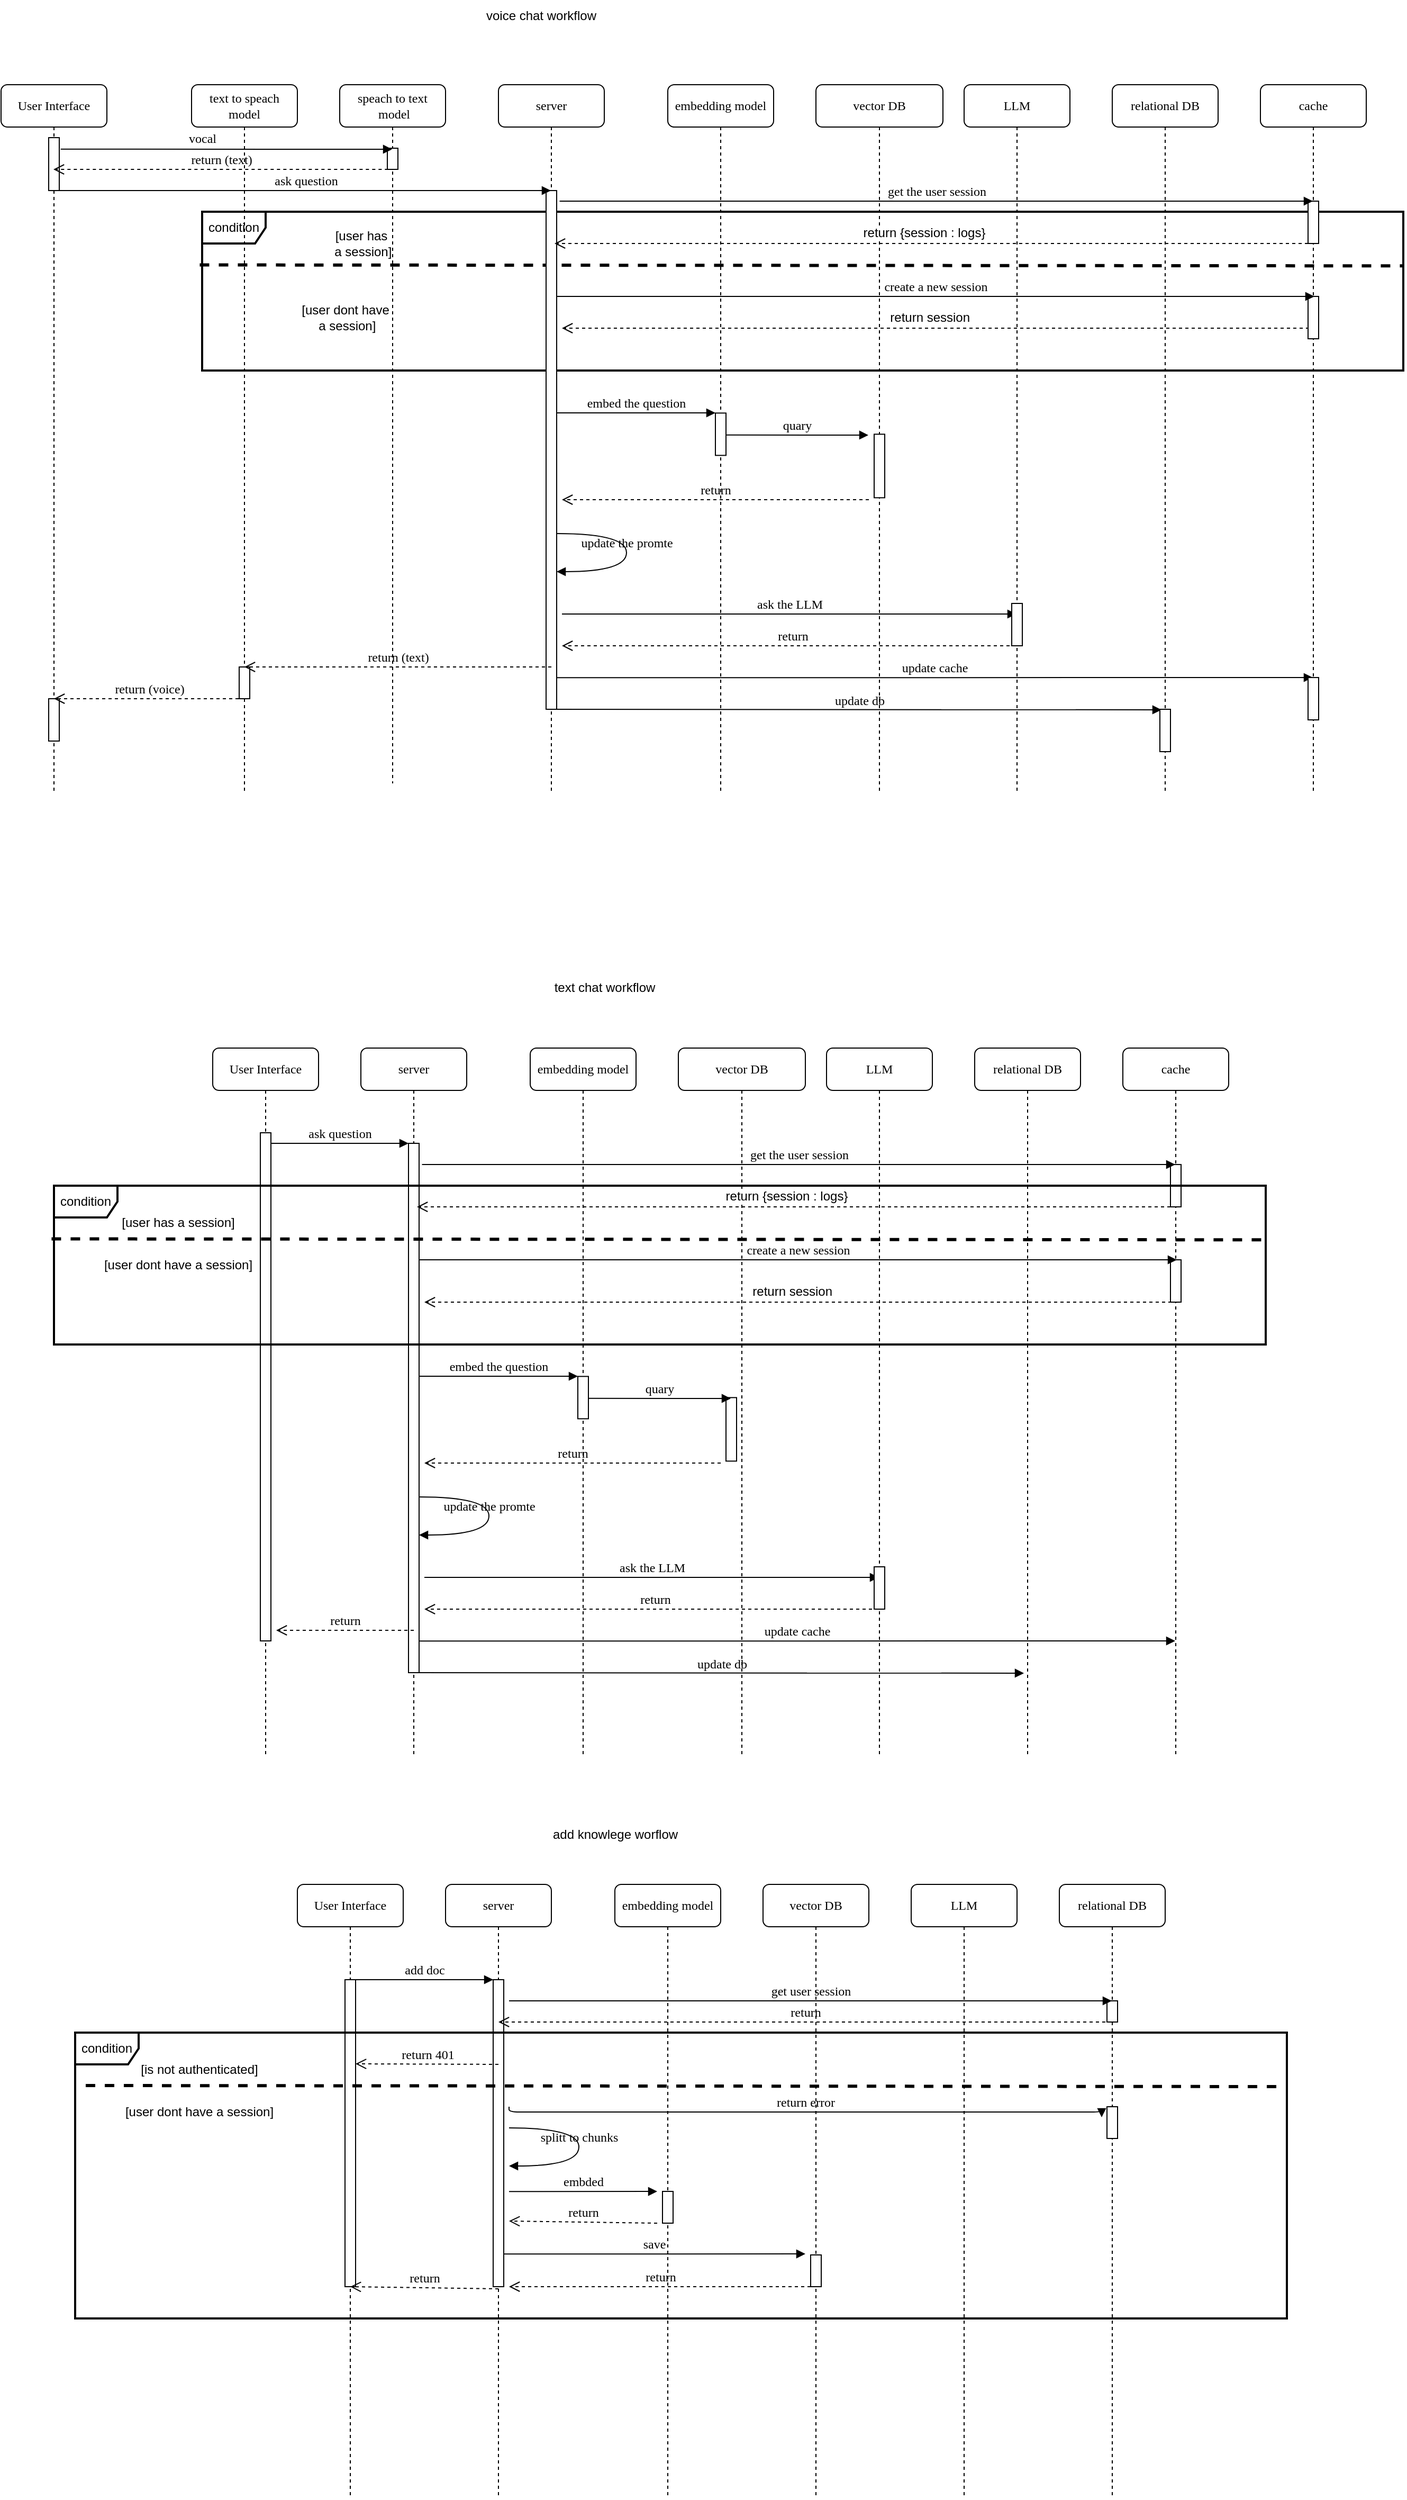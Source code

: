 <mxfile version="26.0.4">
  <diagram name="Page-1" id="13e1069c-82ec-6db2-03f1-153e76fe0fe0">
    <mxGraphModel dx="696" dy="1994" grid="1" gridSize="10" guides="1" tooltips="1" connect="1" arrows="1" fold="1" page="1" pageScale="1" pageWidth="1100" pageHeight="850" background="none" math="0" shadow="0">
      <root>
        <mxCell id="0" />
        <mxCell id="1" parent="0" />
        <mxCell id="DOSWLQs21BXkEZgYf4Mx-7" value="vector DB" style="shape=umlLifeline;perimeter=lifelinePerimeter;whiteSpace=wrap;html=1;container=1;collapsible=0;recursiveResize=0;outlineConnect=0;rounded=1;shadow=0;comic=0;labelBackgroundColor=none;strokeWidth=1;fontFamily=Verdana;fontSize=12;align=center;" parent="1" vertex="1">
          <mxGeometry x="810" y="130" width="100" height="580" as="geometry" />
        </mxCell>
        <mxCell id="5M6gT3J3fc6xxYhn6K_K-1" value="" style="html=1;points=[];perimeter=orthogonalPerimeter;rounded=0;shadow=0;comic=0;labelBackgroundColor=none;strokeWidth=1;fontFamily=Verdana;fontSize=12;align=center;" vertex="1" parent="DOSWLQs21BXkEZgYf4Mx-7">
          <mxGeometry x="45" y="350" width="10" height="30" as="geometry" />
        </mxCell>
        <mxCell id="sabrdK6L6F-p4PE6ueAJ-34" value="" style="group" parent="1" vertex="1" connectable="0">
          <mxGeometry x="270" y="-1450" width="1145" height="150" as="geometry" />
        </mxCell>
        <mxCell id="sabrdK6L6F-p4PE6ueAJ-36" value="" style="group" parent="sabrdK6L6F-p4PE6ueAJ-34" vertex="1" connectable="0">
          <mxGeometry width="1145" height="150" as="geometry" />
        </mxCell>
        <mxCell id="sabrdK6L6F-p4PE6ueAJ-37" value="condition" style="shape=umlFrame;whiteSpace=wrap;html=1;pointerEvents=0;strokeWidth=2;" parent="sabrdK6L6F-p4PE6ueAJ-36" vertex="1">
          <mxGeometry x="10" width="1135" height="150" as="geometry" />
        </mxCell>
        <mxCell id="sabrdK6L6F-p4PE6ueAJ-39" value="" style="endArrow=none;dashed=1;html=1;rounded=0;exitX=-0.002;exitY=0.335;exitDx=0;exitDy=0;exitPerimeter=0;entryX=1;entryY=0.341;entryDx=0;entryDy=0;entryPerimeter=0;strokeWidth=3;" parent="sabrdK6L6F-p4PE6ueAJ-36" source="sabrdK6L6F-p4PE6ueAJ-37" target="sabrdK6L6F-p4PE6ueAJ-37" edge="1">
          <mxGeometry width="50" height="50" relative="1" as="geometry">
            <mxPoint x="-70.617" y="110" as="sourcePoint" />
            <mxPoint x="1150.044" y="40" as="targetPoint" />
          </mxGeometry>
        </mxCell>
        <mxCell id="sabrdK6L6F-p4PE6ueAJ-40" value="" style="html=1;verticalAlign=bottom;endArrow=open;dashed=1;endSize=8;labelBackgroundColor=none;fontFamily=Verdana;fontSize=12;" parent="sabrdK6L6F-p4PE6ueAJ-36" edge="1">
          <mxGeometry relative="1" as="geometry">
            <mxPoint x="350" y="110" as="targetPoint" />
            <mxPoint x="1062" y="110" as="sourcePoint" />
          </mxGeometry>
        </mxCell>
        <mxCell id="sabrdK6L6F-p4PE6ueAJ-41" value="return session&amp;nbsp;" style="edgeLabel;html=1;align=center;verticalAlign=middle;resizable=0;points=[];fontSize=12;" parent="sabrdK6L6F-p4PE6ueAJ-40" vertex="1" connectable="0">
          <mxGeometry x="0.003" y="-3" relative="1" as="geometry">
            <mxPoint x="-6" y="-7" as="offset" />
          </mxGeometry>
        </mxCell>
        <mxCell id="sabrdK6L6F-p4PE6ueAJ-35" value="[user has&lt;div&gt;&amp;nbsp;a session]&lt;/div&gt;" style="text;html=1;align=center;verticalAlign=middle;resizable=0;points=[];autosize=1;strokeColor=none;fillColor=none;" parent="sabrdK6L6F-p4PE6ueAJ-36" vertex="1">
          <mxGeometry x="119.997" y="9.999" width="80" height="40" as="geometry" />
        </mxCell>
        <mxCell id="sabrdK6L6F-p4PE6ueAJ-38" value="[user dont have&lt;div&gt;&amp;nbsp;a session]&lt;/div&gt;" style="text;html=1;align=center;verticalAlign=middle;resizable=0;points=[];autosize=1;strokeColor=none;fillColor=none;" parent="sabrdK6L6F-p4PE6ueAJ-36" vertex="1">
          <mxGeometry x="89.997" y="79.999" width="110" height="40" as="geometry" />
        </mxCell>
        <mxCell id="OHPu5Y8eQpiQ9gSJHc9i-10" value="LLM" style="shape=umlLifeline;perimeter=lifelinePerimeter;whiteSpace=wrap;html=1;container=1;collapsible=0;recursiveResize=0;outlineConnect=0;rounded=1;shadow=0;comic=0;labelBackgroundColor=none;strokeWidth=1;fontFamily=Verdana;fontSize=12;align=center;" parent="1" vertex="1">
          <mxGeometry x="870" y="-660" width="100" height="670" as="geometry" />
        </mxCell>
        <mxCell id="7baba1c4bc27f4b0-8" value="speach to text&lt;div&gt;&amp;nbsp;model&lt;/div&gt;" style="shape=umlLifeline;perimeter=lifelinePerimeter;whiteSpace=wrap;html=1;container=1;collapsible=0;recursiveResize=0;outlineConnect=0;rounded=1;shadow=0;comic=0;labelBackgroundColor=none;strokeWidth=1;fontFamily=Verdana;fontSize=12;align=center;" parent="1" vertex="1">
          <mxGeometry x="410" y="-1570" width="100" height="660" as="geometry" />
        </mxCell>
        <mxCell id="sabrdK6L6F-p4PE6ueAJ-46" value="" style="html=1;points=[];perimeter=orthogonalPerimeter;rounded=0;shadow=0;comic=0;labelBackgroundColor=none;strokeWidth=1;fontFamily=Verdana;fontSize=12;align=center;" parent="7baba1c4bc27f4b0-8" vertex="1">
          <mxGeometry x="45" y="60" width="10" height="20" as="geometry" />
        </mxCell>
        <mxCell id="DOSWLQs21BXkEZgYf4Mx-1" value="server" style="shape=umlLifeline;perimeter=lifelinePerimeter;whiteSpace=wrap;html=1;container=1;collapsible=0;recursiveResize=0;outlineConnect=0;rounded=1;shadow=0;comic=0;labelBackgroundColor=none;strokeWidth=1;fontFamily=Verdana;fontSize=12;align=center;" parent="1" vertex="1">
          <mxGeometry x="510" y="130" width="100" height="580" as="geometry" />
        </mxCell>
        <mxCell id="DOSWLQs21BXkEZgYf4Mx-2" value="" style="html=1;points=[];perimeter=orthogonalPerimeter;rounded=0;shadow=0;comic=0;labelBackgroundColor=none;strokeWidth=1;fontFamily=Verdana;fontSize=12;align=center;" parent="DOSWLQs21BXkEZgYf4Mx-1" vertex="1">
          <mxGeometry x="45" y="90" width="10" height="290" as="geometry" />
        </mxCell>
        <mxCell id="DOSWLQs21BXkEZgYf4Mx-4" value="embedding model" style="shape=umlLifeline;perimeter=lifelinePerimeter;whiteSpace=wrap;html=1;container=1;collapsible=0;recursiveResize=0;outlineConnect=0;rounded=1;shadow=0;comic=0;labelBackgroundColor=none;strokeWidth=1;fontFamily=Verdana;fontSize=12;align=center;" parent="1" vertex="1">
          <mxGeometry x="670" y="130" width="100" height="580" as="geometry" />
        </mxCell>
        <mxCell id="xhuyXCcEjKPRuWGJYX4K-22" value="" style="html=1;points=[];perimeter=orthogonalPerimeter;rounded=0;shadow=0;comic=0;labelBackgroundColor=none;strokeWidth=1;fontFamily=Verdana;fontSize=12;align=center;" parent="DOSWLQs21BXkEZgYf4Mx-4" vertex="1">
          <mxGeometry x="45" y="290" width="10" height="30" as="geometry" />
        </mxCell>
        <mxCell id="xhuyXCcEjKPRuWGJYX4K-26" value="save" style="html=1;verticalAlign=bottom;endArrow=block;labelBackgroundColor=none;fontFamily=Verdana;fontSize=12;edgeStyle=elbowEdgeStyle;elbow=vertical;" parent="DOSWLQs21BXkEZgYf4Mx-4" edge="1">
          <mxGeometry relative="1" as="geometry">
            <mxPoint x="-105" y="349.17" as="sourcePoint" />
            <mxPoint x="180" y="349" as="targetPoint" />
          </mxGeometry>
        </mxCell>
        <mxCell id="DOSWLQs21BXkEZgYf4Mx-23" value="return" style="html=1;verticalAlign=bottom;endArrow=open;dashed=1;endSize=8;labelBackgroundColor=none;fontFamily=Verdana;fontSize=12;" parent="DOSWLQs21BXkEZgYf4Mx-4" edge="1">
          <mxGeometry relative="1" as="geometry">
            <mxPoint x="-100" y="380" as="targetPoint" />
            <mxPoint x="185" y="380" as="sourcePoint" />
          </mxGeometry>
        </mxCell>
        <mxCell id="DOSWLQs21BXkEZgYf4Mx-10" value="LLM" style="shape=umlLifeline;perimeter=lifelinePerimeter;whiteSpace=wrap;html=1;container=1;collapsible=0;recursiveResize=0;outlineConnect=0;rounded=1;shadow=0;comic=0;labelBackgroundColor=none;strokeWidth=1;fontFamily=Verdana;fontSize=12;align=center;" parent="1" vertex="1">
          <mxGeometry x="950" y="130" width="100" height="580" as="geometry" />
        </mxCell>
        <mxCell id="DOSWLQs21BXkEZgYf4Mx-12" value="relational DB" style="shape=umlLifeline;perimeter=lifelinePerimeter;whiteSpace=wrap;html=1;container=1;collapsible=0;recursiveResize=0;outlineConnect=0;rounded=1;shadow=0;comic=0;labelBackgroundColor=none;strokeWidth=1;fontFamily=Verdana;fontSize=12;align=center;" parent="1" vertex="1">
          <mxGeometry x="1090" y="130" width="100" height="580" as="geometry" />
        </mxCell>
        <mxCell id="xhuyXCcEjKPRuWGJYX4K-17" value="" style="html=1;points=[[0,0,0,0,5],[0,1,0,0,-5],[1,0,0,0,5],[1,1,0,0,-5]];perimeter=orthogonalPerimeter;outlineConnect=0;targetShapes=umlLifeline;portConstraint=eastwest;newEdgeStyle={&quot;curved&quot;:0,&quot;rounded&quot;:0};" parent="DOSWLQs21BXkEZgYf4Mx-12" vertex="1">
          <mxGeometry x="45" y="110" width="10" height="20" as="geometry" />
        </mxCell>
        <mxCell id="DOSWLQs21BXkEZgYf4Mx-8" value="" style="html=1;points=[];perimeter=orthogonalPerimeter;rounded=0;shadow=0;comic=0;labelBackgroundColor=none;strokeWidth=1;fontFamily=Verdana;fontSize=12;align=center;" parent="DOSWLQs21BXkEZgYf4Mx-12" vertex="1">
          <mxGeometry x="45" y="210" width="10" height="30" as="geometry" />
        </mxCell>
        <mxCell id="DOSWLQs21BXkEZgYf4Mx-15" value="User Interface" style="shape=umlLifeline;perimeter=lifelinePerimeter;whiteSpace=wrap;html=1;container=1;collapsible=0;recursiveResize=0;outlineConnect=0;rounded=1;shadow=0;comic=0;labelBackgroundColor=none;strokeWidth=1;fontFamily=Verdana;fontSize=12;align=center;" parent="1" vertex="1">
          <mxGeometry x="370" y="130" width="100" height="580" as="geometry" />
        </mxCell>
        <mxCell id="DOSWLQs21BXkEZgYf4Mx-16" value="" style="html=1;points=[];perimeter=orthogonalPerimeter;rounded=0;shadow=0;comic=0;labelBackgroundColor=none;strokeWidth=1;fontFamily=Verdana;fontSize=12;align=center;" parent="DOSWLQs21BXkEZgYf4Mx-15" vertex="1">
          <mxGeometry x="45" y="90" width="10" height="290" as="geometry" />
        </mxCell>
        <mxCell id="DOSWLQs21BXkEZgYf4Mx-17" value="add doc" style="html=1;verticalAlign=bottom;endArrow=block;entryX=0;entryY=0;labelBackgroundColor=none;fontFamily=Verdana;fontSize=12;edgeStyle=elbowEdgeStyle;elbow=vertical;" parent="1" source="DOSWLQs21BXkEZgYf4Mx-16" target="DOSWLQs21BXkEZgYf4Mx-2" edge="1">
          <mxGeometry relative="1" as="geometry">
            <mxPoint x="490" y="240" as="sourcePoint" />
          </mxGeometry>
        </mxCell>
        <mxCell id="OHPu5Y8eQpiQ9gSJHc9i-1" value="server" style="shape=umlLifeline;perimeter=lifelinePerimeter;whiteSpace=wrap;html=1;container=1;collapsible=0;recursiveResize=0;outlineConnect=0;rounded=1;shadow=0;comic=0;labelBackgroundColor=none;strokeWidth=1;fontFamily=Verdana;fontSize=12;align=center;" parent="1" vertex="1">
          <mxGeometry x="430" y="-660" width="100" height="670" as="geometry" />
        </mxCell>
        <mxCell id="OHPu5Y8eQpiQ9gSJHc9i-2" value="" style="html=1;points=[];perimeter=orthogonalPerimeter;rounded=0;shadow=0;comic=0;labelBackgroundColor=none;strokeWidth=1;fontFamily=Verdana;fontSize=12;align=center;" parent="OHPu5Y8eQpiQ9gSJHc9i-1" vertex="1">
          <mxGeometry x="45" y="90" width="10" height="500" as="geometry" />
        </mxCell>
        <mxCell id="OHPu5Y8eQpiQ9gSJHc9i-4" value="embedding model" style="shape=umlLifeline;perimeter=lifelinePerimeter;whiteSpace=wrap;html=1;container=1;collapsible=0;recursiveResize=0;outlineConnect=0;rounded=1;shadow=0;comic=0;labelBackgroundColor=none;strokeWidth=1;fontFamily=Verdana;fontSize=12;align=center;" parent="1" vertex="1">
          <mxGeometry x="590" y="-660" width="100" height="670" as="geometry" />
        </mxCell>
        <mxCell id="sabrdK6L6F-p4PE6ueAJ-1" value="update cache" style="html=1;verticalAlign=bottom;endArrow=block;labelBackgroundColor=none;fontFamily=Verdana;fontSize=12;edgeStyle=elbowEdgeStyle;elbow=vertical;" parent="OHPu5Y8eQpiQ9gSJHc9i-4" target="OHPu5Y8eQpiQ9gSJHc9i-23" edge="1">
          <mxGeometry relative="1" as="geometry">
            <mxPoint x="-104.5" y="560.17" as="sourcePoint" />
            <mxPoint x="325.0" y="560.003" as="targetPoint" />
          </mxGeometry>
        </mxCell>
        <mxCell id="sabrdK6L6F-p4PE6ueAJ-2" value="update db" style="html=1;verticalAlign=bottom;endArrow=block;labelBackgroundColor=none;fontFamily=Verdana;fontSize=12;edgeStyle=elbowEdgeStyle;elbow=vertical;entryX=0.468;entryY=0.837;entryDx=0;entryDy=0;entryPerimeter=0;" parent="OHPu5Y8eQpiQ9gSJHc9i-4" edge="1">
          <mxGeometry relative="1" as="geometry">
            <mxPoint x="-105" y="590" as="sourcePoint" />
            <mxPoint x="466.5" y="590.83" as="targetPoint" />
          </mxGeometry>
        </mxCell>
        <mxCell id="OHPu5Y8eQpiQ9gSJHc9i-7" value="vector DB" style="shape=umlLifeline;perimeter=lifelinePerimeter;whiteSpace=wrap;html=1;container=1;collapsible=0;recursiveResize=0;outlineConnect=0;rounded=1;shadow=0;comic=0;labelBackgroundColor=none;strokeWidth=1;fontFamily=Verdana;fontSize=12;align=center;" parent="1" vertex="1">
          <mxGeometry x="730" y="-660" width="120" height="670" as="geometry" />
        </mxCell>
        <mxCell id="OHPu5Y8eQpiQ9gSJHc9i-5" value="" style="html=1;points=[];perimeter=orthogonalPerimeter;rounded=0;shadow=0;comic=0;labelBackgroundColor=none;strokeWidth=1;fontFamily=Verdana;fontSize=12;align=center;" parent="OHPu5Y8eQpiQ9gSJHc9i-7" vertex="1">
          <mxGeometry x="-95" y="310.17" width="10" height="40" as="geometry" />
        </mxCell>
        <mxCell id="OHPu5Y8eQpiQ9gSJHc9i-6" value="return" style="html=1;verticalAlign=bottom;endArrow=open;dashed=1;endSize=8;labelBackgroundColor=none;fontFamily=Verdana;fontSize=12;" parent="OHPu5Y8eQpiQ9gSJHc9i-7" edge="1">
          <mxGeometry relative="1" as="geometry">
            <mxPoint x="-240" y="392" as="targetPoint" />
            <mxPoint x="40" y="392" as="sourcePoint" />
          </mxGeometry>
        </mxCell>
        <mxCell id="OHPu5Y8eQpiQ9gSJHc9i-8" value="" style="html=1;points=[];perimeter=orthogonalPerimeter;rounded=0;shadow=0;comic=0;labelBackgroundColor=none;strokeWidth=1;fontFamily=Verdana;fontSize=12;align=center;" parent="OHPu5Y8eQpiQ9gSJHc9i-7" vertex="1">
          <mxGeometry x="45" y="330.17" width="10" height="60" as="geometry" />
        </mxCell>
        <mxCell id="OHPu5Y8eQpiQ9gSJHc9i-17" value="embed the question" style="html=1;verticalAlign=bottom;endArrow=block;entryX=0;entryY=0;labelBackgroundColor=none;fontFamily=Verdana;fontSize=12;edgeStyle=elbowEdgeStyle;elbow=vertical;" parent="OHPu5Y8eQpiQ9gSJHc9i-7" target="OHPu5Y8eQpiQ9gSJHc9i-5" edge="1">
          <mxGeometry relative="1" as="geometry">
            <mxPoint x="-245" y="310.003" as="sourcePoint" />
            <Array as="points">
              <mxPoint x="-235" y="310" />
            </Array>
          </mxGeometry>
        </mxCell>
        <mxCell id="OHPu5Y8eQpiQ9gSJHc9i-18" value="quary" style="html=1;verticalAlign=bottom;endArrow=block;labelBackgroundColor=none;fontFamily=Verdana;fontSize=12;edgeStyle=elbowEdgeStyle;elbow=vertical;exitX=1;exitY=0.519;exitDx=0;exitDy=0;exitPerimeter=0;" parent="OHPu5Y8eQpiQ9gSJHc9i-7" source="OHPu5Y8eQpiQ9gSJHc9i-5" edge="1">
          <mxGeometry relative="1" as="geometry">
            <mxPoint x="-60" y="289.67" as="sourcePoint" />
            <mxPoint x="49.5" y="330.837" as="targetPoint" />
          </mxGeometry>
        </mxCell>
        <mxCell id="OHPu5Y8eQpiQ9gSJHc9i-9" value="return" style="html=1;verticalAlign=bottom;endArrow=open;dashed=1;endSize=8;labelBackgroundColor=none;fontFamily=Verdana;fontSize=12;edgeStyle=elbowEdgeStyle;elbow=vertical;" parent="OHPu5Y8eQpiQ9gSJHc9i-7" edge="1">
          <mxGeometry relative="1" as="geometry">
            <mxPoint x="-240" y="530" as="targetPoint" />
            <Array as="points">
              <mxPoint x="73.5" y="530" />
            </Array>
            <mxPoint x="195" y="530" as="sourcePoint" />
          </mxGeometry>
        </mxCell>
        <mxCell id="OHPu5Y8eQpiQ9gSJHc9i-21" value="ask the LLM" style="html=1;verticalAlign=bottom;endArrow=block;labelBackgroundColor=none;fontFamily=Verdana;fontSize=12;edgeStyle=elbowEdgeStyle;elbow=vertical;" parent="OHPu5Y8eQpiQ9gSJHc9i-7" edge="1">
          <mxGeometry relative="1" as="geometry">
            <mxPoint x="-240" y="500" as="sourcePoint" />
            <mxPoint x="189.5" y="499.833" as="targetPoint" />
          </mxGeometry>
        </mxCell>
        <mxCell id="OHPu5Y8eQpiQ9gSJHc9i-11" value="" style="html=1;points=[];perimeter=orthogonalPerimeter;rounded=0;shadow=0;comic=0;labelBackgroundColor=none;strokeWidth=1;fontFamily=Verdana;fontSize=12;align=center;" parent="OHPu5Y8eQpiQ9gSJHc9i-7" vertex="1">
          <mxGeometry x="185" y="490" width="10" height="40" as="geometry" />
        </mxCell>
        <mxCell id="OHPu5Y8eQpiQ9gSJHc9i-12" value="relational DB" style="shape=umlLifeline;perimeter=lifelinePerimeter;whiteSpace=wrap;html=1;container=1;collapsible=0;recursiveResize=0;outlineConnect=0;rounded=1;shadow=0;comic=0;labelBackgroundColor=none;strokeWidth=1;fontFamily=Verdana;fontSize=12;align=center;" parent="1" vertex="1">
          <mxGeometry x="1010" y="-660" width="100" height="670" as="geometry" />
        </mxCell>
        <mxCell id="OHPu5Y8eQpiQ9gSJHc9i-30" value="" style="html=1;verticalAlign=bottom;endArrow=open;dashed=1;endSize=8;labelBackgroundColor=none;fontFamily=Verdana;fontSize=12;" parent="OHPu5Y8eQpiQ9gSJHc9i-12" edge="1">
          <mxGeometry relative="1" as="geometry">
            <mxPoint x="-527" y="150" as="targetPoint" />
            <mxPoint x="185" y="150" as="sourcePoint" />
          </mxGeometry>
        </mxCell>
        <mxCell id="OHPu5Y8eQpiQ9gSJHc9i-36" value="return {session : logs}" style="edgeLabel;html=1;align=center;verticalAlign=middle;resizable=0;points=[];fontSize=12;" parent="OHPu5Y8eQpiQ9gSJHc9i-30" vertex="1" connectable="0">
          <mxGeometry x="0.003" y="-3" relative="1" as="geometry">
            <mxPoint x="-6" y="-7" as="offset" />
          </mxGeometry>
        </mxCell>
        <mxCell id="OHPu5Y8eQpiQ9gSJHc9i-14" value="User Interface" style="shape=umlLifeline;perimeter=lifelinePerimeter;whiteSpace=wrap;html=1;container=1;collapsible=0;recursiveResize=0;outlineConnect=0;rounded=1;shadow=0;comic=0;labelBackgroundColor=none;strokeWidth=1;fontFamily=Verdana;fontSize=12;align=center;" parent="1" vertex="1">
          <mxGeometry x="290" y="-660" width="100" height="670" as="geometry" />
        </mxCell>
        <mxCell id="OHPu5Y8eQpiQ9gSJHc9i-15" value="" style="html=1;points=[];perimeter=orthogonalPerimeter;rounded=0;shadow=0;comic=0;labelBackgroundColor=none;strokeWidth=1;fontFamily=Verdana;fontSize=12;align=center;" parent="OHPu5Y8eQpiQ9gSJHc9i-14" vertex="1">
          <mxGeometry x="45" y="80" width="10" height="480" as="geometry" />
        </mxCell>
        <mxCell id="OHPu5Y8eQpiQ9gSJHc9i-16" value="ask question" style="html=1;verticalAlign=bottom;endArrow=block;entryX=0;entryY=0;labelBackgroundColor=none;fontFamily=Verdana;fontSize=12;edgeStyle=elbowEdgeStyle;elbow=vertical;" parent="1" source="OHPu5Y8eQpiQ9gSJHc9i-15" target="OHPu5Y8eQpiQ9gSJHc9i-2" edge="1">
          <mxGeometry relative="1" as="geometry">
            <mxPoint x="410" y="-550" as="sourcePoint" />
          </mxGeometry>
        </mxCell>
        <mxCell id="OHPu5Y8eQpiQ9gSJHc9i-22" value="return" style="html=1;verticalAlign=bottom;endArrow=open;dashed=1;endSize=8;labelBackgroundColor=none;fontFamily=Verdana;fontSize=12;" parent="1" edge="1">
          <mxGeometry relative="1" as="geometry">
            <mxPoint x="350" y="-110" as="targetPoint" />
            <mxPoint x="480" y="-110" as="sourcePoint" />
          </mxGeometry>
        </mxCell>
        <mxCell id="OHPu5Y8eQpiQ9gSJHc9i-23" value="cache" style="shape=umlLifeline;perimeter=lifelinePerimeter;whiteSpace=wrap;html=1;container=1;collapsible=0;recursiveResize=0;outlineConnect=0;rounded=1;shadow=0;comic=0;labelBackgroundColor=none;strokeWidth=1;fontFamily=Verdana;fontSize=12;align=center;" parent="1" vertex="1">
          <mxGeometry x="1150" y="-660" width="100" height="670" as="geometry" />
        </mxCell>
        <mxCell id="OHPu5Y8eQpiQ9gSJHc9i-24" value="" style="html=1;points=[];perimeter=orthogonalPerimeter;rounded=0;shadow=0;comic=0;labelBackgroundColor=none;strokeWidth=1;fontFamily=Verdana;fontSize=12;align=center;" parent="OHPu5Y8eQpiQ9gSJHc9i-23" vertex="1">
          <mxGeometry x="45" y="110" width="10" height="40" as="geometry" />
        </mxCell>
        <mxCell id="OHPu5Y8eQpiQ9gSJHc9i-41" value="" style="html=1;points=[];perimeter=orthogonalPerimeter;rounded=0;shadow=0;comic=0;labelBackgroundColor=none;strokeWidth=1;fontFamily=Verdana;fontSize=12;align=center;" parent="OHPu5Y8eQpiQ9gSJHc9i-23" vertex="1">
          <mxGeometry x="45" y="200" width="10" height="40" as="geometry" />
        </mxCell>
        <mxCell id="OHPu5Y8eQpiQ9gSJHc9i-28" value="get the user session" style="html=1;verticalAlign=bottom;endArrow=block;labelBackgroundColor=none;fontFamily=Verdana;fontSize=12;edgeStyle=elbowEdgeStyle;elbow=vertical;exitX=1.278;exitY=0.059;exitDx=0;exitDy=0;exitPerimeter=0;" parent="1" edge="1">
          <mxGeometry relative="1" as="geometry">
            <mxPoint x="487.78" y="-550" as="sourcePoint" />
            <mxPoint x="1199.5" y="-549.703" as="targetPoint" />
            <Array as="points" />
          </mxGeometry>
        </mxCell>
        <mxCell id="OHPu5Y8eQpiQ9gSJHc9i-32" value="create a new session" style="html=1;verticalAlign=bottom;endArrow=block;labelBackgroundColor=none;fontFamily=Verdana;fontSize=12;edgeStyle=elbowEdgeStyle;elbow=vertical;" parent="1" source="OHPu5Y8eQpiQ9gSJHc9i-2" edge="1">
          <mxGeometry relative="1" as="geometry">
            <mxPoint x="489" y="-459.83" as="sourcePoint" />
            <mxPoint x="1201" y="-459.83" as="targetPoint" />
          </mxGeometry>
        </mxCell>
        <mxCell id="OHPu5Y8eQpiQ9gSJHc9i-44" value="" style="group" parent="1" vertex="1" connectable="0">
          <mxGeometry x="140" y="-530" width="1145" height="150" as="geometry" />
        </mxCell>
        <mxCell id="OHPu5Y8eQpiQ9gSJHc9i-31" value="[user has a session]" style="text;html=1;align=center;verticalAlign=middle;resizable=0;points=[];autosize=1;strokeColor=none;fillColor=none;" parent="OHPu5Y8eQpiQ9gSJHc9i-44" vertex="1">
          <mxGeometry x="52.167" y="19.999" width="130" height="30" as="geometry" />
        </mxCell>
        <mxCell id="OHPu5Y8eQpiQ9gSJHc9i-46" value="" style="group" parent="OHPu5Y8eQpiQ9gSJHc9i-44" vertex="1" connectable="0">
          <mxGeometry width="1145" height="150" as="geometry" />
        </mxCell>
        <mxCell id="OHPu5Y8eQpiQ9gSJHc9i-25" value="condition" style="shape=umlFrame;whiteSpace=wrap;html=1;pointerEvents=0;strokeWidth=2;" parent="OHPu5Y8eQpiQ9gSJHc9i-46" vertex="1">
          <mxGeometry width="1145" height="150" as="geometry" />
        </mxCell>
        <mxCell id="OHPu5Y8eQpiQ9gSJHc9i-45" value="[user dont have a session]" style="text;html=1;align=center;verticalAlign=middle;resizable=0;points=[];autosize=1;strokeColor=none;fillColor=none;" parent="OHPu5Y8eQpiQ9gSJHc9i-46" vertex="1">
          <mxGeometry x="37.167" y="59.999" width="160" height="30" as="geometry" />
        </mxCell>
        <mxCell id="OHPu5Y8eQpiQ9gSJHc9i-42" value="" style="endArrow=none;dashed=1;html=1;rounded=0;exitX=-0.002;exitY=0.335;exitDx=0;exitDy=0;exitPerimeter=0;entryX=1;entryY=0.341;entryDx=0;entryDy=0;entryPerimeter=0;strokeWidth=3;" parent="OHPu5Y8eQpiQ9gSJHc9i-46" source="OHPu5Y8eQpiQ9gSJHc9i-25" target="OHPu5Y8eQpiQ9gSJHc9i-25" edge="1">
          <mxGeometry width="50" height="50" relative="1" as="geometry">
            <mxPoint x="-70.617" y="110" as="sourcePoint" />
            <mxPoint x="1150.044" y="40" as="targetPoint" />
          </mxGeometry>
        </mxCell>
        <mxCell id="OHPu5Y8eQpiQ9gSJHc9i-47" value="" style="html=1;verticalAlign=bottom;endArrow=open;dashed=1;endSize=8;labelBackgroundColor=none;fontFamily=Verdana;fontSize=12;" parent="OHPu5Y8eQpiQ9gSJHc9i-46" edge="1">
          <mxGeometry relative="1" as="geometry">
            <mxPoint x="350" y="110" as="targetPoint" />
            <mxPoint x="1062" y="110" as="sourcePoint" />
          </mxGeometry>
        </mxCell>
        <mxCell id="OHPu5Y8eQpiQ9gSJHc9i-48" value="return session&amp;nbsp;" style="edgeLabel;html=1;align=center;verticalAlign=middle;resizable=0;points=[];fontSize=12;" parent="OHPu5Y8eQpiQ9gSJHc9i-47" vertex="1" connectable="0">
          <mxGeometry x="0.003" y="-3" relative="1" as="geometry">
            <mxPoint x="-6" y="-7" as="offset" />
          </mxGeometry>
        </mxCell>
        <mxCell id="OHPu5Y8eQpiQ9gSJHc9i-3" value="update the promte" style="html=1;verticalAlign=bottom;endArrow=block;labelBackgroundColor=none;fontFamily=Verdana;fontSize=12;elbow=vertical;edgeStyle=orthogonalEdgeStyle;curved=1;" parent="1" edge="1">
          <mxGeometry relative="1" as="geometry">
            <mxPoint x="485" y="-236" as="sourcePoint" />
            <mxPoint x="485" y="-200" as="targetPoint" />
            <Array as="points">
              <mxPoint x="551" y="-236" />
              <mxPoint x="551" y="-200" />
            </Array>
          </mxGeometry>
        </mxCell>
        <mxCell id="sabrdK6L6F-p4PE6ueAJ-5" value="text to speach&lt;div&gt;model&lt;/div&gt;" style="shape=umlLifeline;perimeter=lifelinePerimeter;whiteSpace=wrap;html=1;container=1;collapsible=0;recursiveResize=0;outlineConnect=0;rounded=1;shadow=0;comic=0;labelBackgroundColor=none;strokeWidth=1;fontFamily=Verdana;fontSize=12;align=center;" parent="1" vertex="1">
          <mxGeometry x="270" y="-1570" width="100" height="670" as="geometry" />
        </mxCell>
        <mxCell id="sabrdK6L6F-p4PE6ueAJ-49" value="" style="html=1;points=[];perimeter=orthogonalPerimeter;rounded=0;shadow=0;comic=0;labelBackgroundColor=none;strokeWidth=1;fontFamily=Verdana;fontSize=12;align=center;" parent="sabrdK6L6F-p4PE6ueAJ-5" vertex="1">
          <mxGeometry x="45" y="550" width="10" height="30" as="geometry" />
        </mxCell>
        <mxCell id="sabrdK6L6F-p4PE6ueAJ-7" value="LLM" style="shape=umlLifeline;perimeter=lifelinePerimeter;whiteSpace=wrap;html=1;container=1;collapsible=0;recursiveResize=0;outlineConnect=0;rounded=1;shadow=0;comic=0;labelBackgroundColor=none;strokeWidth=1;fontFamily=Verdana;fontSize=12;align=center;" parent="1" vertex="1">
          <mxGeometry x="1000" y="-1570" width="100" height="670" as="geometry" />
        </mxCell>
        <mxCell id="sabrdK6L6F-p4PE6ueAJ-8" value="server" style="shape=umlLifeline;perimeter=lifelinePerimeter;whiteSpace=wrap;html=1;container=1;collapsible=0;recursiveResize=0;outlineConnect=0;rounded=1;shadow=0;comic=0;labelBackgroundColor=none;strokeWidth=1;fontFamily=Verdana;fontSize=12;align=center;" parent="1" vertex="1">
          <mxGeometry x="560" y="-1570" width="100" height="670" as="geometry" />
        </mxCell>
        <mxCell id="sabrdK6L6F-p4PE6ueAJ-9" value="" style="html=1;points=[];perimeter=orthogonalPerimeter;rounded=0;shadow=0;comic=0;labelBackgroundColor=none;strokeWidth=1;fontFamily=Verdana;fontSize=12;align=center;" parent="sabrdK6L6F-p4PE6ueAJ-8" vertex="1">
          <mxGeometry x="45" y="100" width="10" height="490" as="geometry" />
        </mxCell>
        <mxCell id="sabrdK6L6F-p4PE6ueAJ-10" value="embedding model" style="shape=umlLifeline;perimeter=lifelinePerimeter;whiteSpace=wrap;html=1;container=1;collapsible=0;recursiveResize=0;outlineConnect=0;rounded=1;shadow=0;comic=0;labelBackgroundColor=none;strokeWidth=1;fontFamily=Verdana;fontSize=12;align=center;" parent="1" vertex="1">
          <mxGeometry x="720" y="-1570" width="100" height="670" as="geometry" />
        </mxCell>
        <mxCell id="sabrdK6L6F-p4PE6ueAJ-11" value="update cache" style="html=1;verticalAlign=bottom;endArrow=block;labelBackgroundColor=none;fontFamily=Verdana;fontSize=12;edgeStyle=elbowEdgeStyle;elbow=vertical;" parent="sabrdK6L6F-p4PE6ueAJ-10" target="sabrdK6L6F-p4PE6ueAJ-29" edge="1">
          <mxGeometry relative="1" as="geometry">
            <mxPoint x="-104.5" y="560.17" as="sourcePoint" />
            <mxPoint x="325.0" y="560.003" as="targetPoint" />
          </mxGeometry>
        </mxCell>
        <mxCell id="sabrdK6L6F-p4PE6ueAJ-12" value="update db" style="html=1;verticalAlign=bottom;endArrow=block;labelBackgroundColor=none;fontFamily=Verdana;fontSize=12;edgeStyle=elbowEdgeStyle;elbow=vertical;entryX=0.468;entryY=0.837;entryDx=0;entryDy=0;entryPerimeter=0;" parent="sabrdK6L6F-p4PE6ueAJ-10" edge="1">
          <mxGeometry relative="1" as="geometry">
            <mxPoint x="-105" y="590" as="sourcePoint" />
            <mxPoint x="466.5" y="590.83" as="targetPoint" />
          </mxGeometry>
        </mxCell>
        <mxCell id="sabrdK6L6F-p4PE6ueAJ-13" value="vector DB" style="shape=umlLifeline;perimeter=lifelinePerimeter;whiteSpace=wrap;html=1;container=1;collapsible=0;recursiveResize=0;outlineConnect=0;rounded=1;shadow=0;comic=0;labelBackgroundColor=none;strokeWidth=1;fontFamily=Verdana;fontSize=12;align=center;" parent="1" vertex="1">
          <mxGeometry x="860" y="-1570" width="120" height="670" as="geometry" />
        </mxCell>
        <mxCell id="sabrdK6L6F-p4PE6ueAJ-14" value="" style="html=1;points=[];perimeter=orthogonalPerimeter;rounded=0;shadow=0;comic=0;labelBackgroundColor=none;strokeWidth=1;fontFamily=Verdana;fontSize=12;align=center;" parent="sabrdK6L6F-p4PE6ueAJ-13" vertex="1">
          <mxGeometry x="-95" y="310.17" width="10" height="40" as="geometry" />
        </mxCell>
        <mxCell id="sabrdK6L6F-p4PE6ueAJ-15" value="return" style="html=1;verticalAlign=bottom;endArrow=open;dashed=1;endSize=8;labelBackgroundColor=none;fontFamily=Verdana;fontSize=12;" parent="sabrdK6L6F-p4PE6ueAJ-13" edge="1">
          <mxGeometry relative="1" as="geometry">
            <mxPoint x="-240" y="392" as="targetPoint" />
            <mxPoint x="50" y="392" as="sourcePoint" />
          </mxGeometry>
        </mxCell>
        <mxCell id="sabrdK6L6F-p4PE6ueAJ-16" value="" style="html=1;points=[];perimeter=orthogonalPerimeter;rounded=0;shadow=0;comic=0;labelBackgroundColor=none;strokeWidth=1;fontFamily=Verdana;fontSize=12;align=center;" parent="sabrdK6L6F-p4PE6ueAJ-13" vertex="1">
          <mxGeometry x="55" y="330.17" width="10" height="60" as="geometry" />
        </mxCell>
        <mxCell id="sabrdK6L6F-p4PE6ueAJ-17" value="embed the question" style="html=1;verticalAlign=bottom;endArrow=block;entryX=0;entryY=0;labelBackgroundColor=none;fontFamily=Verdana;fontSize=12;edgeStyle=elbowEdgeStyle;elbow=vertical;" parent="sabrdK6L6F-p4PE6ueAJ-13" target="sabrdK6L6F-p4PE6ueAJ-14" edge="1">
          <mxGeometry relative="1" as="geometry">
            <mxPoint x="-245" y="310.003" as="sourcePoint" />
            <Array as="points">
              <mxPoint x="-235" y="310" />
            </Array>
          </mxGeometry>
        </mxCell>
        <mxCell id="sabrdK6L6F-p4PE6ueAJ-18" value="quary" style="html=1;verticalAlign=bottom;endArrow=block;labelBackgroundColor=none;fontFamily=Verdana;fontSize=12;edgeStyle=elbowEdgeStyle;elbow=vertical;exitX=1;exitY=0.519;exitDx=0;exitDy=0;exitPerimeter=0;" parent="sabrdK6L6F-p4PE6ueAJ-13" source="sabrdK6L6F-p4PE6ueAJ-14" edge="1">
          <mxGeometry relative="1" as="geometry">
            <mxPoint x="-60" y="289.67" as="sourcePoint" />
            <mxPoint x="49.5" y="330.837" as="targetPoint" />
          </mxGeometry>
        </mxCell>
        <mxCell id="sabrdK6L6F-p4PE6ueAJ-19" value="return" style="html=1;verticalAlign=bottom;endArrow=open;dashed=1;endSize=8;labelBackgroundColor=none;fontFamily=Verdana;fontSize=12;edgeStyle=elbowEdgeStyle;elbow=vertical;" parent="sabrdK6L6F-p4PE6ueAJ-13" edge="1">
          <mxGeometry relative="1" as="geometry">
            <mxPoint x="-240" y="530" as="targetPoint" />
            <Array as="points">
              <mxPoint x="73.5" y="530" />
            </Array>
            <mxPoint x="195" y="530" as="sourcePoint" />
          </mxGeometry>
        </mxCell>
        <mxCell id="sabrdK6L6F-p4PE6ueAJ-20" value="ask the LLM" style="html=1;verticalAlign=bottom;endArrow=block;labelBackgroundColor=none;fontFamily=Verdana;fontSize=12;edgeStyle=elbowEdgeStyle;elbow=vertical;" parent="sabrdK6L6F-p4PE6ueAJ-13" edge="1">
          <mxGeometry relative="1" as="geometry">
            <mxPoint x="-240" y="500" as="sourcePoint" />
            <mxPoint x="189.5" y="499.833" as="targetPoint" />
          </mxGeometry>
        </mxCell>
        <mxCell id="sabrdK6L6F-p4PE6ueAJ-21" value="" style="html=1;points=[];perimeter=orthogonalPerimeter;rounded=0;shadow=0;comic=0;labelBackgroundColor=none;strokeWidth=1;fontFamily=Verdana;fontSize=12;align=center;" parent="sabrdK6L6F-p4PE6ueAJ-13" vertex="1">
          <mxGeometry x="185" y="490" width="10" height="40" as="geometry" />
        </mxCell>
        <mxCell id="sabrdK6L6F-p4PE6ueAJ-22" value="relational DB" style="shape=umlLifeline;perimeter=lifelinePerimeter;whiteSpace=wrap;html=1;container=1;collapsible=0;recursiveResize=0;outlineConnect=0;rounded=1;shadow=0;comic=0;labelBackgroundColor=none;strokeWidth=1;fontFamily=Verdana;fontSize=12;align=center;" parent="1" vertex="1">
          <mxGeometry x="1140" y="-1570" width="100" height="670" as="geometry" />
        </mxCell>
        <mxCell id="sabrdK6L6F-p4PE6ueAJ-23" value="" style="html=1;verticalAlign=bottom;endArrow=open;dashed=1;endSize=8;labelBackgroundColor=none;fontFamily=Verdana;fontSize=12;" parent="sabrdK6L6F-p4PE6ueAJ-22" edge="1">
          <mxGeometry relative="1" as="geometry">
            <mxPoint x="-527" y="150" as="targetPoint" />
            <mxPoint x="185" y="150" as="sourcePoint" />
          </mxGeometry>
        </mxCell>
        <mxCell id="sabrdK6L6F-p4PE6ueAJ-24" value="return {session : logs}" style="edgeLabel;html=1;align=center;verticalAlign=middle;resizable=0;points=[];fontSize=12;" parent="sabrdK6L6F-p4PE6ueAJ-23" vertex="1" connectable="0">
          <mxGeometry x="0.003" y="-3" relative="1" as="geometry">
            <mxPoint x="-6" y="-7" as="offset" />
          </mxGeometry>
        </mxCell>
        <mxCell id="sabrdK6L6F-p4PE6ueAJ-52" value="" style="html=1;points=[];perimeter=orthogonalPerimeter;rounded=0;shadow=0;comic=0;labelBackgroundColor=none;strokeWidth=1;fontFamily=Verdana;fontSize=12;align=center;" parent="sabrdK6L6F-p4PE6ueAJ-22" vertex="1">
          <mxGeometry x="45" y="590" width="10" height="40" as="geometry" />
        </mxCell>
        <mxCell id="sabrdK6L6F-p4PE6ueAJ-25" value="User Interface" style="shape=umlLifeline;perimeter=lifelinePerimeter;whiteSpace=wrap;html=1;container=1;collapsible=0;recursiveResize=0;outlineConnect=0;rounded=1;shadow=0;comic=0;labelBackgroundColor=none;strokeWidth=1;fontFamily=Verdana;fontSize=12;align=center;" parent="1" vertex="1">
          <mxGeometry x="90" y="-1570" width="100" height="670" as="geometry" />
        </mxCell>
        <mxCell id="sabrdK6L6F-p4PE6ueAJ-27" value="ask question" style="html=1;verticalAlign=bottom;endArrow=block;labelBackgroundColor=none;fontFamily=Verdana;fontSize=12;edgeStyle=elbowEdgeStyle;elbow=vertical;" parent="sabrdK6L6F-p4PE6ueAJ-25" target="sabrdK6L6F-p4PE6ueAJ-8" edge="1">
          <mxGeometry relative="1" as="geometry">
            <mxPoint x="55" y="100" as="sourcePoint" />
            <mxPoint x="185" y="100.0" as="targetPoint" />
          </mxGeometry>
        </mxCell>
        <mxCell id="sabrdK6L6F-p4PE6ueAJ-26" value="" style="html=1;points=[];perimeter=orthogonalPerimeter;rounded=0;shadow=0;comic=0;labelBackgroundColor=none;strokeWidth=1;fontFamily=Verdana;fontSize=12;align=center;" parent="sabrdK6L6F-p4PE6ueAJ-25" vertex="1">
          <mxGeometry x="45" y="50" width="10" height="50" as="geometry" />
        </mxCell>
        <mxCell id="sabrdK6L6F-p4PE6ueAJ-50" value="" style="html=1;points=[];perimeter=orthogonalPerimeter;rounded=0;shadow=0;comic=0;labelBackgroundColor=none;strokeWidth=1;fontFamily=Verdana;fontSize=12;align=center;" parent="sabrdK6L6F-p4PE6ueAJ-25" vertex="1">
          <mxGeometry x="45" y="580" width="10" height="40" as="geometry" />
        </mxCell>
        <mxCell id="sabrdK6L6F-p4PE6ueAJ-28" value="return (text)&lt;span style=&quot;color: rgba(0, 0, 0, 0); font-family: monospace; font-size: 0px; text-align: start;&quot;&gt;%3CmxGraphModel%3E%3Croot%3E%3CmxCell%20id%3D%220%22%2F%3E%3CmxCell%20id%3D%221%22%20parent%3D%220%22%2F%3E%3CmxCell%20id%3D%222%22%20value%3D%22%22%20style%3D%22html%3D1%3Bpoints%3D%5B%5D%3Bperimeter%3DorthogonalPerimeter%3Brounded%3D0%3Bshadow%3D0%3Bcomic%3D0%3BlabelBackgroundColor%3Dnone%3BstrokeWidth%3D1%3BfontFamily%3DVerdana%3BfontSize%3D12%3Balign%3Dcenter%3B%22%20vertex%3D%221%22%20parent%3D%221%22%3E%3CmxGeometry%20x%3D%22365%22%20y%3D%22-1630%22%20width%3D%2210%22%20height%3D%2250%22%20as%3D%22geometry%22%2F%3E%3C%2FmxCell%3E%3C%2Froot%3E%3C%2FmxGraphModel%3E&lt;/span&gt;" style="html=1;verticalAlign=bottom;endArrow=open;dashed=1;endSize=8;labelBackgroundColor=none;fontFamily=Verdana;fontSize=12;" parent="1" target="sabrdK6L6F-p4PE6ueAJ-5" edge="1">
          <mxGeometry relative="1" as="geometry">
            <mxPoint x="270" y="-1020" as="targetPoint" />
            <mxPoint x="610" y="-1020" as="sourcePoint" />
          </mxGeometry>
        </mxCell>
        <mxCell id="sabrdK6L6F-p4PE6ueAJ-29" value="cache" style="shape=umlLifeline;perimeter=lifelinePerimeter;whiteSpace=wrap;html=1;container=1;collapsible=0;recursiveResize=0;outlineConnect=0;rounded=1;shadow=0;comic=0;labelBackgroundColor=none;strokeWidth=1;fontFamily=Verdana;fontSize=12;align=center;" parent="1" vertex="1">
          <mxGeometry x="1280" y="-1570" width="100" height="670" as="geometry" />
        </mxCell>
        <mxCell id="sabrdK6L6F-p4PE6ueAJ-30" value="" style="html=1;points=[];perimeter=orthogonalPerimeter;rounded=0;shadow=0;comic=0;labelBackgroundColor=none;strokeWidth=1;fontFamily=Verdana;fontSize=12;align=center;" parent="sabrdK6L6F-p4PE6ueAJ-29" vertex="1">
          <mxGeometry x="45" y="110" width="10" height="40" as="geometry" />
        </mxCell>
        <mxCell id="sabrdK6L6F-p4PE6ueAJ-31" value="" style="html=1;points=[];perimeter=orthogonalPerimeter;rounded=0;shadow=0;comic=0;labelBackgroundColor=none;strokeWidth=1;fontFamily=Verdana;fontSize=12;align=center;" parent="sabrdK6L6F-p4PE6ueAJ-29" vertex="1">
          <mxGeometry x="45" y="200" width="10" height="40" as="geometry" />
        </mxCell>
        <mxCell id="sabrdK6L6F-p4PE6ueAJ-53" value="" style="html=1;points=[];perimeter=orthogonalPerimeter;rounded=0;shadow=0;comic=0;labelBackgroundColor=none;strokeWidth=1;fontFamily=Verdana;fontSize=12;align=center;" parent="sabrdK6L6F-p4PE6ueAJ-29" vertex="1">
          <mxGeometry x="45" y="560" width="10" height="40" as="geometry" />
        </mxCell>
        <mxCell id="sabrdK6L6F-p4PE6ueAJ-32" value="get the user session" style="html=1;verticalAlign=bottom;endArrow=block;labelBackgroundColor=none;fontFamily=Verdana;fontSize=12;edgeStyle=elbowEdgeStyle;elbow=vertical;exitX=1.278;exitY=0.059;exitDx=0;exitDy=0;exitPerimeter=0;" parent="1" edge="1">
          <mxGeometry relative="1" as="geometry">
            <mxPoint x="617.78" y="-1460" as="sourcePoint" />
            <mxPoint x="1329.5" y="-1459.703" as="targetPoint" />
            <Array as="points" />
          </mxGeometry>
        </mxCell>
        <mxCell id="sabrdK6L6F-p4PE6ueAJ-33" value="create a new session" style="html=1;verticalAlign=bottom;endArrow=block;labelBackgroundColor=none;fontFamily=Verdana;fontSize=12;edgeStyle=elbowEdgeStyle;elbow=vertical;" parent="1" source="sabrdK6L6F-p4PE6ueAJ-9" edge="1">
          <mxGeometry relative="1" as="geometry">
            <mxPoint x="619" y="-1369.83" as="sourcePoint" />
            <mxPoint x="1331" y="-1369.83" as="targetPoint" />
          </mxGeometry>
        </mxCell>
        <mxCell id="sabrdK6L6F-p4PE6ueAJ-42" value="update the promte" style="html=1;verticalAlign=bottom;endArrow=block;labelBackgroundColor=none;fontFamily=Verdana;fontSize=12;elbow=vertical;edgeStyle=orthogonalEdgeStyle;curved=1;" parent="1" edge="1">
          <mxGeometry relative="1" as="geometry">
            <mxPoint x="615" y="-1146" as="sourcePoint" />
            <mxPoint x="615" y="-1110" as="targetPoint" />
            <Array as="points">
              <mxPoint x="681" y="-1146" />
              <mxPoint x="681" y="-1110" />
            </Array>
          </mxGeometry>
        </mxCell>
        <mxCell id="sabrdK6L6F-p4PE6ueAJ-51" value="return (voice)&lt;span style=&quot;color: rgba(0, 0, 0, 0); font-family: monospace; font-size: 0px; text-align: start;&quot;&gt;%3CmxGraphModel%3E%3Croot%3E%3CmxCell%20id%3D%220%22%2F%3E%3CmxCell%20id%3D%221%22%20parent%3D%220%22%2F%3E%3CmxCell%20id%3D%222%22%20value%3D%22%22%20style%3D%22html%3D1%3Bpoints%3D%5B%5D%3Bperimeter%3DorthogonalPerimeter%3Brounded%3D0%3Bshadow%3D0%3Bcomic%3D0%3BlabelBackgroundColor%3Dnone%3BstrokeWidth%3D1%3BfontFamily%3DVerdana%3BfontSize%3D12%3Balign%3Dcenter%3B%22%20vertex%3D%221%22%20parent%3D%221%22%3E%3CmxGeometry%20x%3D%22365%22%20y%3D%22-1630%22%20width%3D%2210%22%20height%3D%2250%22%20as%3D%22geometry%22%2F%3E%3C%2FmxCell%3E%3C%2Froot%3E%3C%2FmxGraphModel%3E&lt;/span&gt;" style="html=1;verticalAlign=bottom;endArrow=open;dashed=1;endSize=8;labelBackgroundColor=none;fontFamily=Verdana;fontSize=12;" parent="1" target="sabrdK6L6F-p4PE6ueAJ-25" edge="1">
          <mxGeometry relative="1" as="geometry">
            <mxPoint x="530.0" y="-990" as="targetPoint" />
            <mxPoint x="320.5" y="-990" as="sourcePoint" />
          </mxGeometry>
        </mxCell>
        <mxCell id="sabrdK6L6F-p4PE6ueAJ-45" value="vocal" style="html=1;verticalAlign=bottom;endArrow=block;labelBackgroundColor=none;fontFamily=Verdana;fontSize=12;edgeStyle=elbowEdgeStyle;elbow=vertical;exitX=1.133;exitY=0.218;exitDx=0;exitDy=0;exitPerimeter=0;" parent="1" source="sabrdK6L6F-p4PE6ueAJ-26" target="7baba1c4bc27f4b0-8" edge="1">
          <mxGeometry x="-0.146" y="1" relative="1" as="geometry">
            <mxPoint x="320.5" y="-1510" as="sourcePoint" />
            <mxPoint x="190" y="-1510" as="targetPoint" />
            <mxPoint as="offset" />
          </mxGeometry>
        </mxCell>
        <mxCell id="sabrdK6L6F-p4PE6ueAJ-48" value="return (text)" style="html=1;verticalAlign=bottom;endArrow=open;dashed=1;endSize=8;labelBackgroundColor=none;fontFamily=Verdana;fontSize=12;exitX=0.067;exitY=0.563;exitDx=0;exitDy=0;exitPerimeter=0;" parent="1" edge="1">
          <mxGeometry relative="1" as="geometry">
            <mxPoint x="139.5" y="-1490.0" as="targetPoint" />
            <mxPoint x="455.67" y="-1490.0" as="sourcePoint" />
          </mxGeometry>
        </mxCell>
        <mxCell id="xhuyXCcEjKPRuWGJYX4K-1" value="text chat workflow" style="text;html=1;align=center;verticalAlign=middle;resizable=0;points=[];autosize=1;strokeColor=none;fillColor=none;" parent="1" vertex="1">
          <mxGeometry x="600" y="-732" width="120" height="30" as="geometry" />
        </mxCell>
        <mxCell id="xhuyXCcEjKPRuWGJYX4K-2" value="voice chat workflow" style="text;html=1;align=center;verticalAlign=middle;resizable=0;points=[];autosize=1;strokeColor=none;fillColor=none;" parent="1" vertex="1">
          <mxGeometry x="535" y="-1650" width="130" height="30" as="geometry" />
        </mxCell>
        <mxCell id="xhuyXCcEjKPRuWGJYX4K-3" value="add knowlege worflow" style="text;html=1;align=center;verticalAlign=middle;resizable=0;points=[];autosize=1;strokeColor=none;fillColor=none;" parent="1" vertex="1">
          <mxGeometry x="600" y="68" width="140" height="30" as="geometry" />
        </mxCell>
        <mxCell id="xhuyXCcEjKPRuWGJYX4K-12" value="get user session" style="html=1;verticalAlign=bottom;endArrow=block;labelBackgroundColor=none;fontFamily=Verdana;fontSize=12;edgeStyle=elbowEdgeStyle;elbow=vertical;" parent="1" target="DOSWLQs21BXkEZgYf4Mx-12" edge="1">
          <mxGeometry relative="1" as="geometry">
            <mxPoint x="570" y="240" as="sourcePoint" />
            <mxPoint x="700" y="240" as="targetPoint" />
          </mxGeometry>
        </mxCell>
        <mxCell id="xhuyXCcEjKPRuWGJYX4K-13" value="return" style="html=1;verticalAlign=bottom;endArrow=open;dashed=1;endSize=8;labelBackgroundColor=none;fontFamily=Verdana;fontSize=12;" parent="1" source="DOSWLQs21BXkEZgYf4Mx-12" edge="1">
          <mxGeometry relative="1" as="geometry">
            <mxPoint x="560" y="260" as="targetPoint" />
            <mxPoint x="840" y="260" as="sourcePoint" />
          </mxGeometry>
        </mxCell>
        <mxCell id="xhuyXCcEjKPRuWGJYX4K-4" value="" style="group" parent="1" vertex="1" connectable="0">
          <mxGeometry x="160" y="270" width="1145" height="270" as="geometry" />
        </mxCell>
        <mxCell id="xhuyXCcEjKPRuWGJYX4K-6" value="" style="group" parent="xhuyXCcEjKPRuWGJYX4K-4" vertex="1" connectable="0">
          <mxGeometry width="1145" height="270" as="geometry" />
        </mxCell>
        <mxCell id="xhuyXCcEjKPRuWGJYX4K-7" value="condition" style="shape=umlFrame;whiteSpace=wrap;html=1;pointerEvents=0;strokeWidth=2;" parent="xhuyXCcEjKPRuWGJYX4K-6" vertex="1">
          <mxGeometry width="1145" height="270" as="geometry" />
        </mxCell>
        <mxCell id="xhuyXCcEjKPRuWGJYX4K-8" value="[user dont have a session]" style="text;html=1;align=center;verticalAlign=middle;resizable=0;points=[];autosize=1;strokeColor=none;fillColor=none;" parent="xhuyXCcEjKPRuWGJYX4K-6" vertex="1">
          <mxGeometry x="37.167" y="59.999" width="160" height="30" as="geometry" />
        </mxCell>
        <mxCell id="xhuyXCcEjKPRuWGJYX4K-9" value="" style="endArrow=none;dashed=1;html=1;rounded=0;strokeWidth=3;" parent="xhuyXCcEjKPRuWGJYX4K-6" edge="1">
          <mxGeometry width="50" height="50" relative="1" as="geometry">
            <mxPoint x="10" y="50" as="sourcePoint" />
            <mxPoint x="1140" y="51" as="targetPoint" />
          </mxGeometry>
        </mxCell>
        <mxCell id="DOSWLQs21BXkEZgYf4Mx-6" value="return 401" style="html=1;verticalAlign=bottom;endArrow=open;dashed=1;endSize=8;labelBackgroundColor=none;fontFamily=Verdana;fontSize=12;" parent="xhuyXCcEjKPRuWGJYX4K-6" edge="1">
          <mxGeometry relative="1" as="geometry">
            <mxPoint x="265" y="29.5" as="targetPoint" />
            <mxPoint x="400" y="30" as="sourcePoint" />
          </mxGeometry>
        </mxCell>
        <mxCell id="xhuyXCcEjKPRuWGJYX4K-21" value="splitt to chunks" style="html=1;verticalAlign=bottom;endArrow=block;labelBackgroundColor=none;fontFamily=Verdana;fontSize=12;elbow=vertical;edgeStyle=orthogonalEdgeStyle;curved=1;" parent="xhuyXCcEjKPRuWGJYX4K-6" edge="1">
          <mxGeometry relative="1" as="geometry">
            <mxPoint x="410" y="90" as="sourcePoint" />
            <mxPoint x="410" y="126" as="targetPoint" />
            <Array as="points">
              <mxPoint x="476" y="90" />
              <mxPoint x="476" y="126" />
            </Array>
          </mxGeometry>
        </mxCell>
        <mxCell id="DOSWLQs21BXkEZgYf4Mx-19" value="return error" style="html=1;verticalAlign=bottom;endArrow=block;labelBackgroundColor=none;fontFamily=Verdana;fontSize=12;edgeStyle=elbowEdgeStyle;elbow=vertical;" parent="xhuyXCcEjKPRuWGJYX4K-6" edge="1">
          <mxGeometry relative="1" as="geometry">
            <mxPoint x="410" y="70" as="sourcePoint" />
            <mxPoint x="970" y="80" as="targetPoint" />
            <mxPoint as="offset" />
          </mxGeometry>
        </mxCell>
        <mxCell id="xhuyXCcEjKPRuWGJYX4K-23" value="embded&lt;span style=&quot;color: rgba(0, 0, 0, 0); font-family: monospace; font-size: 0px; text-align: start;&quot;&gt;%3CmxGraphModel%3E%3Croot%3E%3CmxCell%20id%3D%220%22%2F%3E%3CmxCell%20id%3D%221%22%20parent%3D%220%22%2F%3E%3CmxCell%20id%3D%222%22%20value%3D%22add%20doc%22%20style%3D%22html%3D1%3BverticalAlign%3Dbottom%3BendArrow%3Dblock%3BentryX%3D0%3BentryY%3D0%3BlabelBackgroundColor%3Dnone%3BfontFamily%3DVerdana%3BfontSize%3D12%3BedgeStyle%3DelbowEdgeStyle%3Belbow%3Dvertical%3B%22%20edge%3D%221%22%20parent%3D%221%22%3E%3CmxGeometry%20relative%3D%221%22%20as%3D%22geometry%22%3E%3CmxPoint%20x%3D%22425%22%20y%3D%22220%22%20as%3D%22sourcePoint%22%2F%3E%3CmxPoint%20x%3D%22555%22%20y%3D%22220%22%20as%3D%22targetPoint%22%2F%3E%3C%2FmxGeometry%3E%3C%2FmxCell%3E%3C%2Froot%3E%3C%2FmxGraphModel%3E&lt;/span&gt;" style="html=1;verticalAlign=bottom;endArrow=block;labelBackgroundColor=none;fontFamily=Verdana;fontSize=12;edgeStyle=elbowEdgeStyle;elbow=vertical;" parent="xhuyXCcEjKPRuWGJYX4K-6" edge="1">
          <mxGeometry relative="1" as="geometry">
            <mxPoint x="410" y="150.14" as="sourcePoint" />
            <mxPoint x="550" y="150" as="targetPoint" />
          </mxGeometry>
        </mxCell>
        <mxCell id="xhuyXCcEjKPRuWGJYX4K-25" value="return" style="html=1;verticalAlign=bottom;endArrow=open;dashed=1;endSize=8;labelBackgroundColor=none;fontFamily=Verdana;fontSize=12;" parent="xhuyXCcEjKPRuWGJYX4K-6" edge="1">
          <mxGeometry relative="1" as="geometry">
            <mxPoint x="410" y="178" as="targetPoint" />
            <mxPoint x="550" y="180" as="sourcePoint" />
          </mxGeometry>
        </mxCell>
        <mxCell id="xhuyXCcEjKPRuWGJYX4K-28" value="return" style="html=1;verticalAlign=bottom;endArrow=open;dashed=1;endSize=8;labelBackgroundColor=none;fontFamily=Verdana;fontSize=12;" parent="xhuyXCcEjKPRuWGJYX4K-6" edge="1">
          <mxGeometry relative="1" as="geometry">
            <mxPoint x="260" y="240" as="targetPoint" />
            <mxPoint x="400" y="242" as="sourcePoint" />
          </mxGeometry>
        </mxCell>
        <mxCell id="xhuyXCcEjKPRuWGJYX4K-5" value="[is not authenticated]" style="text;html=1;align=center;verticalAlign=middle;resizable=0;points=[];autosize=1;strokeColor=none;fillColor=none;" parent="xhuyXCcEjKPRuWGJYX4K-4" vertex="1">
          <mxGeometry x="52.167" y="19.999" width="130" height="30" as="geometry" />
        </mxCell>
      </root>
    </mxGraphModel>
  </diagram>
</mxfile>
